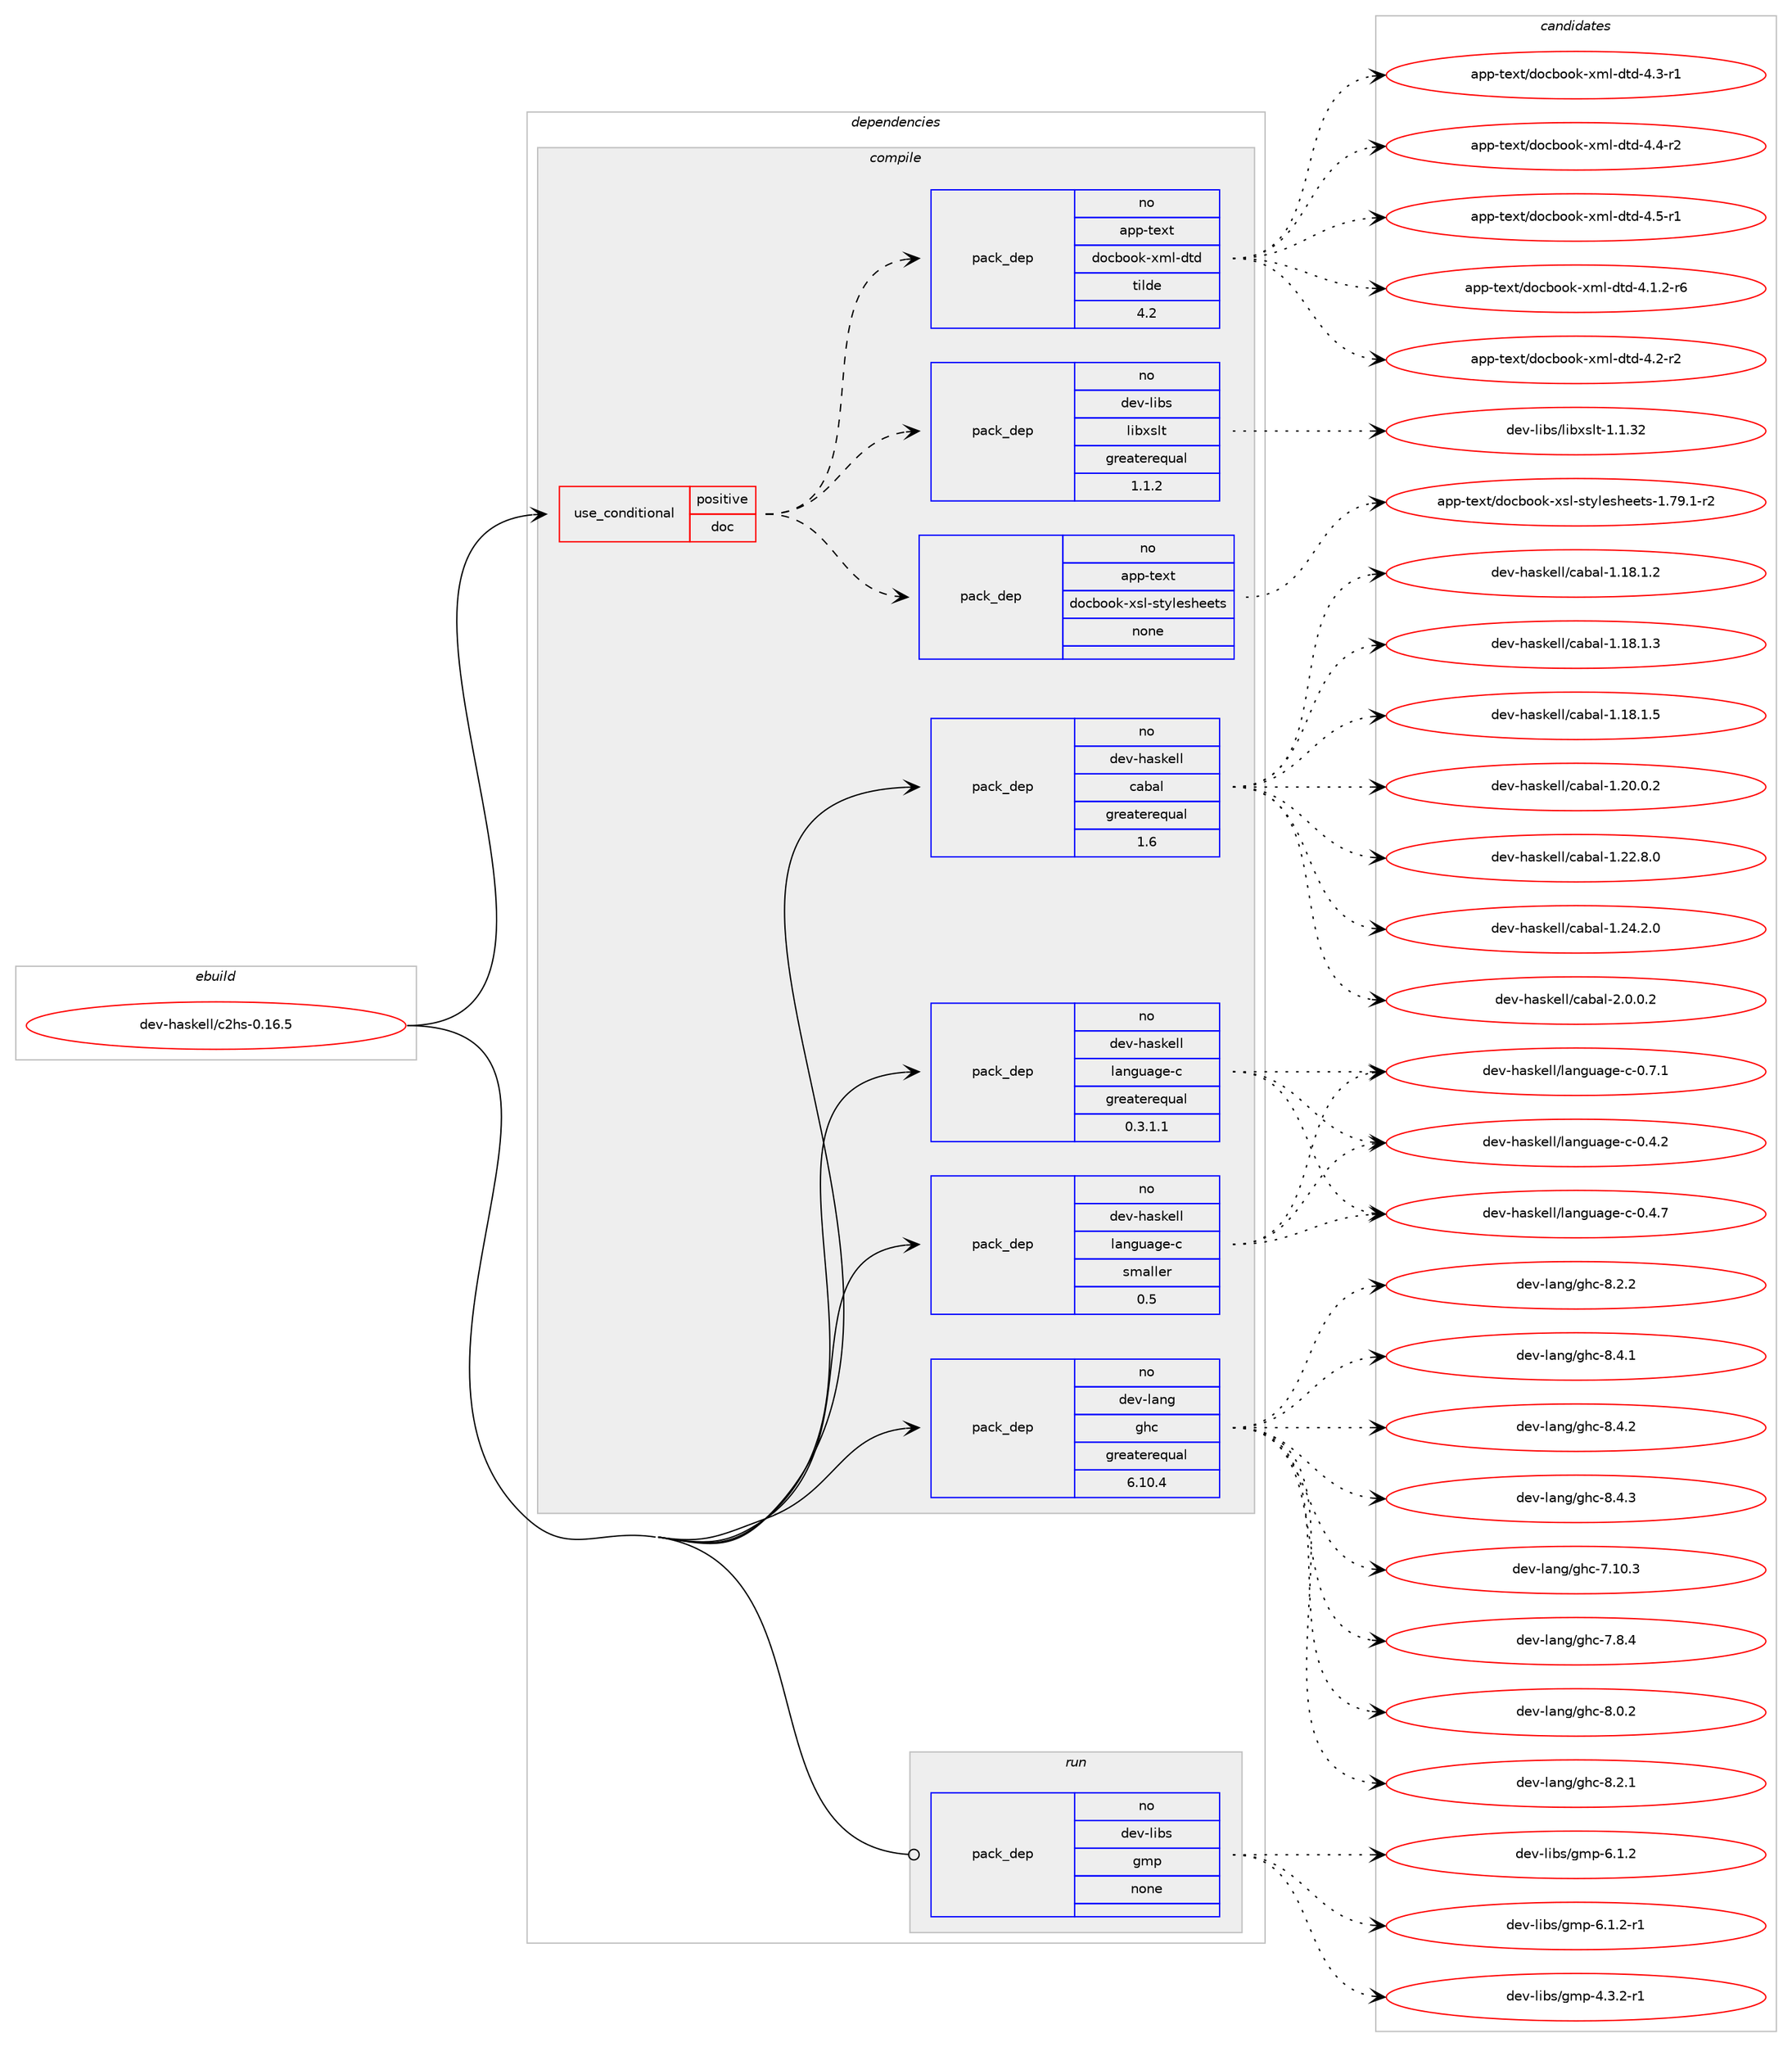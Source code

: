 digraph prolog {

# *************
# Graph options
# *************

newrank=true;
concentrate=true;
compound=true;
graph [rankdir=LR,fontname=Helvetica,fontsize=10,ranksep=1.5];#, ranksep=2.5, nodesep=0.2];
edge  [arrowhead=vee];
node  [fontname=Helvetica,fontsize=10];

# **********
# The ebuild
# **********

subgraph cluster_leftcol {
color=gray;
rank=same;
label=<<i>ebuild</i>>;
id [label="dev-haskell/c2hs-0.16.5", color=red, width=4, href="../dev-haskell/c2hs-0.16.5.svg"];
}

# ****************
# The dependencies
# ****************

subgraph cluster_midcol {
color=gray;
label=<<i>dependencies</i>>;
subgraph cluster_compile {
fillcolor="#eeeeee";
style=filled;
label=<<i>compile</i>>;
subgraph cond358832 {
dependency1327739 [label=<<TABLE BORDER="0" CELLBORDER="1" CELLSPACING="0" CELLPADDING="4"><TR><TD ROWSPAN="3" CELLPADDING="10">use_conditional</TD></TR><TR><TD>positive</TD></TR><TR><TD>doc</TD></TR></TABLE>>, shape=none, color=red];
subgraph pack947738 {
dependency1327740 [label=<<TABLE BORDER="0" CELLBORDER="1" CELLSPACING="0" CELLPADDING="4" WIDTH="220"><TR><TD ROWSPAN="6" CELLPADDING="30">pack_dep</TD></TR><TR><TD WIDTH="110">no</TD></TR><TR><TD>app-text</TD></TR><TR><TD>docbook-xml-dtd</TD></TR><TR><TD>tilde</TD></TR><TR><TD>4.2</TD></TR></TABLE>>, shape=none, color=blue];
}
dependency1327739:e -> dependency1327740:w [weight=20,style="dashed",arrowhead="vee"];
subgraph pack947739 {
dependency1327741 [label=<<TABLE BORDER="0" CELLBORDER="1" CELLSPACING="0" CELLPADDING="4" WIDTH="220"><TR><TD ROWSPAN="6" CELLPADDING="30">pack_dep</TD></TR><TR><TD WIDTH="110">no</TD></TR><TR><TD>app-text</TD></TR><TR><TD>docbook-xsl-stylesheets</TD></TR><TR><TD>none</TD></TR><TR><TD></TD></TR></TABLE>>, shape=none, color=blue];
}
dependency1327739:e -> dependency1327741:w [weight=20,style="dashed",arrowhead="vee"];
subgraph pack947740 {
dependency1327742 [label=<<TABLE BORDER="0" CELLBORDER="1" CELLSPACING="0" CELLPADDING="4" WIDTH="220"><TR><TD ROWSPAN="6" CELLPADDING="30">pack_dep</TD></TR><TR><TD WIDTH="110">no</TD></TR><TR><TD>dev-libs</TD></TR><TR><TD>libxslt</TD></TR><TR><TD>greaterequal</TD></TR><TR><TD>1.1.2</TD></TR></TABLE>>, shape=none, color=blue];
}
dependency1327739:e -> dependency1327742:w [weight=20,style="dashed",arrowhead="vee"];
}
id:e -> dependency1327739:w [weight=20,style="solid",arrowhead="vee"];
subgraph pack947741 {
dependency1327743 [label=<<TABLE BORDER="0" CELLBORDER="1" CELLSPACING="0" CELLPADDING="4" WIDTH="220"><TR><TD ROWSPAN="6" CELLPADDING="30">pack_dep</TD></TR><TR><TD WIDTH="110">no</TD></TR><TR><TD>dev-haskell</TD></TR><TR><TD>cabal</TD></TR><TR><TD>greaterequal</TD></TR><TR><TD>1.6</TD></TR></TABLE>>, shape=none, color=blue];
}
id:e -> dependency1327743:w [weight=20,style="solid",arrowhead="vee"];
subgraph pack947742 {
dependency1327744 [label=<<TABLE BORDER="0" CELLBORDER="1" CELLSPACING="0" CELLPADDING="4" WIDTH="220"><TR><TD ROWSPAN="6" CELLPADDING="30">pack_dep</TD></TR><TR><TD WIDTH="110">no</TD></TR><TR><TD>dev-haskell</TD></TR><TR><TD>language-c</TD></TR><TR><TD>greaterequal</TD></TR><TR><TD>0.3.1.1</TD></TR></TABLE>>, shape=none, color=blue];
}
id:e -> dependency1327744:w [weight=20,style="solid",arrowhead="vee"];
subgraph pack947743 {
dependency1327745 [label=<<TABLE BORDER="0" CELLBORDER="1" CELLSPACING="0" CELLPADDING="4" WIDTH="220"><TR><TD ROWSPAN="6" CELLPADDING="30">pack_dep</TD></TR><TR><TD WIDTH="110">no</TD></TR><TR><TD>dev-haskell</TD></TR><TR><TD>language-c</TD></TR><TR><TD>smaller</TD></TR><TR><TD>0.5</TD></TR></TABLE>>, shape=none, color=blue];
}
id:e -> dependency1327745:w [weight=20,style="solid",arrowhead="vee"];
subgraph pack947744 {
dependency1327746 [label=<<TABLE BORDER="0" CELLBORDER="1" CELLSPACING="0" CELLPADDING="4" WIDTH="220"><TR><TD ROWSPAN="6" CELLPADDING="30">pack_dep</TD></TR><TR><TD WIDTH="110">no</TD></TR><TR><TD>dev-lang</TD></TR><TR><TD>ghc</TD></TR><TR><TD>greaterequal</TD></TR><TR><TD>6.10.4</TD></TR></TABLE>>, shape=none, color=blue];
}
id:e -> dependency1327746:w [weight=20,style="solid",arrowhead="vee"];
}
subgraph cluster_compileandrun {
fillcolor="#eeeeee";
style=filled;
label=<<i>compile and run</i>>;
}
subgraph cluster_run {
fillcolor="#eeeeee";
style=filled;
label=<<i>run</i>>;
subgraph pack947745 {
dependency1327747 [label=<<TABLE BORDER="0" CELLBORDER="1" CELLSPACING="0" CELLPADDING="4" WIDTH="220"><TR><TD ROWSPAN="6" CELLPADDING="30">pack_dep</TD></TR><TR><TD WIDTH="110">no</TD></TR><TR><TD>dev-libs</TD></TR><TR><TD>gmp</TD></TR><TR><TD>none</TD></TR><TR><TD></TD></TR></TABLE>>, shape=none, color=blue];
}
id:e -> dependency1327747:w [weight=20,style="solid",arrowhead="odot"];
}
}

# **************
# The candidates
# **************

subgraph cluster_choices {
rank=same;
color=gray;
label=<<i>candidates</i>>;

subgraph choice947738 {
color=black;
nodesep=1;
choice971121124511610112011647100111999811111110745120109108451001161004552464946504511454 [label="app-text/docbook-xml-dtd-4.1.2-r6", color=red, width=4,href="../app-text/docbook-xml-dtd-4.1.2-r6.svg"];
choice97112112451161011201164710011199981111111074512010910845100116100455246504511450 [label="app-text/docbook-xml-dtd-4.2-r2", color=red, width=4,href="../app-text/docbook-xml-dtd-4.2-r2.svg"];
choice97112112451161011201164710011199981111111074512010910845100116100455246514511449 [label="app-text/docbook-xml-dtd-4.3-r1", color=red, width=4,href="../app-text/docbook-xml-dtd-4.3-r1.svg"];
choice97112112451161011201164710011199981111111074512010910845100116100455246524511450 [label="app-text/docbook-xml-dtd-4.4-r2", color=red, width=4,href="../app-text/docbook-xml-dtd-4.4-r2.svg"];
choice97112112451161011201164710011199981111111074512010910845100116100455246534511449 [label="app-text/docbook-xml-dtd-4.5-r1", color=red, width=4,href="../app-text/docbook-xml-dtd-4.5-r1.svg"];
dependency1327740:e -> choice971121124511610112011647100111999811111110745120109108451001161004552464946504511454:w [style=dotted,weight="100"];
dependency1327740:e -> choice97112112451161011201164710011199981111111074512010910845100116100455246504511450:w [style=dotted,weight="100"];
dependency1327740:e -> choice97112112451161011201164710011199981111111074512010910845100116100455246514511449:w [style=dotted,weight="100"];
dependency1327740:e -> choice97112112451161011201164710011199981111111074512010910845100116100455246524511450:w [style=dotted,weight="100"];
dependency1327740:e -> choice97112112451161011201164710011199981111111074512010910845100116100455246534511449:w [style=dotted,weight="100"];
}
subgraph choice947739 {
color=black;
nodesep=1;
choice97112112451161011201164710011199981111111074512011510845115116121108101115104101101116115454946555746494511450 [label="app-text/docbook-xsl-stylesheets-1.79.1-r2", color=red, width=4,href="../app-text/docbook-xsl-stylesheets-1.79.1-r2.svg"];
dependency1327741:e -> choice97112112451161011201164710011199981111111074512011510845115116121108101115104101101116115454946555746494511450:w [style=dotted,weight="100"];
}
subgraph choice947740 {
color=black;
nodesep=1;
choice1001011184510810598115471081059812011510811645494649465150 [label="dev-libs/libxslt-1.1.32", color=red, width=4,href="../dev-libs/libxslt-1.1.32.svg"];
dependency1327742:e -> choice1001011184510810598115471081059812011510811645494649465150:w [style=dotted,weight="100"];
}
subgraph choice947741 {
color=black;
nodesep=1;
choice10010111845104971151071011081084799979897108454946495646494650 [label="dev-haskell/cabal-1.18.1.2", color=red, width=4,href="../dev-haskell/cabal-1.18.1.2.svg"];
choice10010111845104971151071011081084799979897108454946495646494651 [label="dev-haskell/cabal-1.18.1.3", color=red, width=4,href="../dev-haskell/cabal-1.18.1.3.svg"];
choice10010111845104971151071011081084799979897108454946495646494653 [label="dev-haskell/cabal-1.18.1.5", color=red, width=4,href="../dev-haskell/cabal-1.18.1.5.svg"];
choice10010111845104971151071011081084799979897108454946504846484650 [label="dev-haskell/cabal-1.20.0.2", color=red, width=4,href="../dev-haskell/cabal-1.20.0.2.svg"];
choice10010111845104971151071011081084799979897108454946505046564648 [label="dev-haskell/cabal-1.22.8.0", color=red, width=4,href="../dev-haskell/cabal-1.22.8.0.svg"];
choice10010111845104971151071011081084799979897108454946505246504648 [label="dev-haskell/cabal-1.24.2.0", color=red, width=4,href="../dev-haskell/cabal-1.24.2.0.svg"];
choice100101118451049711510710110810847999798971084550464846484650 [label="dev-haskell/cabal-2.0.0.2", color=red, width=4,href="../dev-haskell/cabal-2.0.0.2.svg"];
dependency1327743:e -> choice10010111845104971151071011081084799979897108454946495646494650:w [style=dotted,weight="100"];
dependency1327743:e -> choice10010111845104971151071011081084799979897108454946495646494651:w [style=dotted,weight="100"];
dependency1327743:e -> choice10010111845104971151071011081084799979897108454946495646494653:w [style=dotted,weight="100"];
dependency1327743:e -> choice10010111845104971151071011081084799979897108454946504846484650:w [style=dotted,weight="100"];
dependency1327743:e -> choice10010111845104971151071011081084799979897108454946505046564648:w [style=dotted,weight="100"];
dependency1327743:e -> choice10010111845104971151071011081084799979897108454946505246504648:w [style=dotted,weight="100"];
dependency1327743:e -> choice100101118451049711510710110810847999798971084550464846484650:w [style=dotted,weight="100"];
}
subgraph choice947742 {
color=black;
nodesep=1;
choice10010111845104971151071011081084710897110103117971031014599454846524650 [label="dev-haskell/language-c-0.4.2", color=red, width=4,href="../dev-haskell/language-c-0.4.2.svg"];
choice10010111845104971151071011081084710897110103117971031014599454846524655 [label="dev-haskell/language-c-0.4.7", color=red, width=4,href="../dev-haskell/language-c-0.4.7.svg"];
choice10010111845104971151071011081084710897110103117971031014599454846554649 [label="dev-haskell/language-c-0.7.1", color=red, width=4,href="../dev-haskell/language-c-0.7.1.svg"];
dependency1327744:e -> choice10010111845104971151071011081084710897110103117971031014599454846524650:w [style=dotted,weight="100"];
dependency1327744:e -> choice10010111845104971151071011081084710897110103117971031014599454846524655:w [style=dotted,weight="100"];
dependency1327744:e -> choice10010111845104971151071011081084710897110103117971031014599454846554649:w [style=dotted,weight="100"];
}
subgraph choice947743 {
color=black;
nodesep=1;
choice10010111845104971151071011081084710897110103117971031014599454846524650 [label="dev-haskell/language-c-0.4.2", color=red, width=4,href="../dev-haskell/language-c-0.4.2.svg"];
choice10010111845104971151071011081084710897110103117971031014599454846524655 [label="dev-haskell/language-c-0.4.7", color=red, width=4,href="../dev-haskell/language-c-0.4.7.svg"];
choice10010111845104971151071011081084710897110103117971031014599454846554649 [label="dev-haskell/language-c-0.7.1", color=red, width=4,href="../dev-haskell/language-c-0.7.1.svg"];
dependency1327745:e -> choice10010111845104971151071011081084710897110103117971031014599454846524650:w [style=dotted,weight="100"];
dependency1327745:e -> choice10010111845104971151071011081084710897110103117971031014599454846524655:w [style=dotted,weight="100"];
dependency1327745:e -> choice10010111845104971151071011081084710897110103117971031014599454846554649:w [style=dotted,weight="100"];
}
subgraph choice947744 {
color=black;
nodesep=1;
choice1001011184510897110103471031049945554649484651 [label="dev-lang/ghc-7.10.3", color=red, width=4,href="../dev-lang/ghc-7.10.3.svg"];
choice10010111845108971101034710310499455546564652 [label="dev-lang/ghc-7.8.4", color=red, width=4,href="../dev-lang/ghc-7.8.4.svg"];
choice10010111845108971101034710310499455646484650 [label="dev-lang/ghc-8.0.2", color=red, width=4,href="../dev-lang/ghc-8.0.2.svg"];
choice10010111845108971101034710310499455646504649 [label="dev-lang/ghc-8.2.1", color=red, width=4,href="../dev-lang/ghc-8.2.1.svg"];
choice10010111845108971101034710310499455646504650 [label="dev-lang/ghc-8.2.2", color=red, width=4,href="../dev-lang/ghc-8.2.2.svg"];
choice10010111845108971101034710310499455646524649 [label="dev-lang/ghc-8.4.1", color=red, width=4,href="../dev-lang/ghc-8.4.1.svg"];
choice10010111845108971101034710310499455646524650 [label="dev-lang/ghc-8.4.2", color=red, width=4,href="../dev-lang/ghc-8.4.2.svg"];
choice10010111845108971101034710310499455646524651 [label="dev-lang/ghc-8.4.3", color=red, width=4,href="../dev-lang/ghc-8.4.3.svg"];
dependency1327746:e -> choice1001011184510897110103471031049945554649484651:w [style=dotted,weight="100"];
dependency1327746:e -> choice10010111845108971101034710310499455546564652:w [style=dotted,weight="100"];
dependency1327746:e -> choice10010111845108971101034710310499455646484650:w [style=dotted,weight="100"];
dependency1327746:e -> choice10010111845108971101034710310499455646504649:w [style=dotted,weight="100"];
dependency1327746:e -> choice10010111845108971101034710310499455646504650:w [style=dotted,weight="100"];
dependency1327746:e -> choice10010111845108971101034710310499455646524649:w [style=dotted,weight="100"];
dependency1327746:e -> choice10010111845108971101034710310499455646524650:w [style=dotted,weight="100"];
dependency1327746:e -> choice10010111845108971101034710310499455646524651:w [style=dotted,weight="100"];
}
subgraph choice947745 {
color=black;
nodesep=1;
choice1001011184510810598115471031091124552465146504511449 [label="dev-libs/gmp-4.3.2-r1", color=red, width=4,href="../dev-libs/gmp-4.3.2-r1.svg"];
choice100101118451081059811547103109112455446494650 [label="dev-libs/gmp-6.1.2", color=red, width=4,href="../dev-libs/gmp-6.1.2.svg"];
choice1001011184510810598115471031091124554464946504511449 [label="dev-libs/gmp-6.1.2-r1", color=red, width=4,href="../dev-libs/gmp-6.1.2-r1.svg"];
dependency1327747:e -> choice1001011184510810598115471031091124552465146504511449:w [style=dotted,weight="100"];
dependency1327747:e -> choice100101118451081059811547103109112455446494650:w [style=dotted,weight="100"];
dependency1327747:e -> choice1001011184510810598115471031091124554464946504511449:w [style=dotted,weight="100"];
}
}

}
